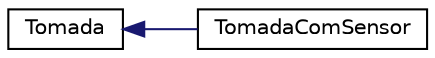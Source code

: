 digraph "Graphical Class Hierarchy"
{
  edge [fontname="Helvetica",fontsize="10",labelfontname="Helvetica",labelfontsize="10"];
  node [fontname="Helvetica",fontsize="10",shape=record];
  rankdir="LR";
  Node1 [label="Tomada",height=0.2,width=0.4,color="black", fillcolor="white", style="filled",URL="$class_tomada.html"];
  Node1 -> Node2 [dir="back",color="midnightblue",fontsize="10",style="solid",fontname="Helvetica"];
  Node2 [label="TomadaComSensor",height=0.2,width=0.4,color="black", fillcolor="white", style="filled",URL="$class_tomada_com_sensor.html"];
}
